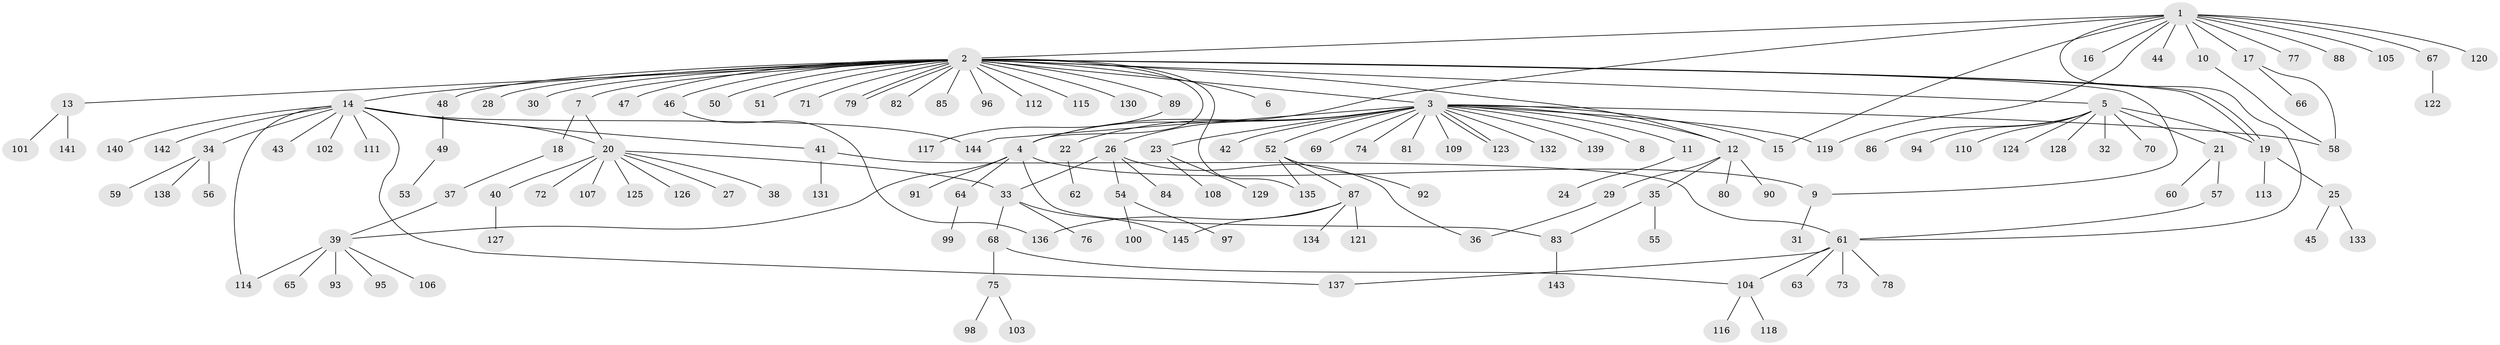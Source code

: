// coarse degree distribution, {14: 0.008620689655172414, 29: 0.008620689655172414, 21: 0.008620689655172414, 8: 0.008620689655172414, 9: 0.008620689655172414, 1: 0.6724137931034483, 11: 0.008620689655172414, 2: 0.13793103448275862, 7: 0.02586206896551724, 3: 0.04310344827586207, 12: 0.008620689655172414, 4: 0.04310344827586207, 5: 0.017241379310344827}
// Generated by graph-tools (version 1.1) at 2025/41/03/06/25 10:41:47]
// undirected, 145 vertices, 170 edges
graph export_dot {
graph [start="1"]
  node [color=gray90,style=filled];
  1;
  2;
  3;
  4;
  5;
  6;
  7;
  8;
  9;
  10;
  11;
  12;
  13;
  14;
  15;
  16;
  17;
  18;
  19;
  20;
  21;
  22;
  23;
  24;
  25;
  26;
  27;
  28;
  29;
  30;
  31;
  32;
  33;
  34;
  35;
  36;
  37;
  38;
  39;
  40;
  41;
  42;
  43;
  44;
  45;
  46;
  47;
  48;
  49;
  50;
  51;
  52;
  53;
  54;
  55;
  56;
  57;
  58;
  59;
  60;
  61;
  62;
  63;
  64;
  65;
  66;
  67;
  68;
  69;
  70;
  71;
  72;
  73;
  74;
  75;
  76;
  77;
  78;
  79;
  80;
  81;
  82;
  83;
  84;
  85;
  86;
  87;
  88;
  89;
  90;
  91;
  92;
  93;
  94;
  95;
  96;
  97;
  98;
  99;
  100;
  101;
  102;
  103;
  104;
  105;
  106;
  107;
  108;
  109;
  110;
  111;
  112;
  113;
  114;
  115;
  116;
  117;
  118;
  119;
  120;
  121;
  122;
  123;
  124;
  125;
  126;
  127;
  128;
  129;
  130;
  131;
  132;
  133;
  134;
  135;
  136;
  137;
  138;
  139;
  140;
  141;
  142;
  143;
  144;
  145;
  1 -- 2;
  1 -- 4;
  1 -- 10;
  1 -- 15;
  1 -- 16;
  1 -- 17;
  1 -- 44;
  1 -- 61;
  1 -- 67;
  1 -- 77;
  1 -- 88;
  1 -- 105;
  1 -- 119;
  1 -- 120;
  2 -- 3;
  2 -- 4;
  2 -- 5;
  2 -- 6;
  2 -- 7;
  2 -- 9;
  2 -- 12;
  2 -- 13;
  2 -- 14;
  2 -- 19;
  2 -- 19;
  2 -- 28;
  2 -- 30;
  2 -- 46;
  2 -- 47;
  2 -- 48;
  2 -- 50;
  2 -- 51;
  2 -- 71;
  2 -- 79;
  2 -- 79;
  2 -- 82;
  2 -- 85;
  2 -- 89;
  2 -- 96;
  2 -- 112;
  2 -- 115;
  2 -- 130;
  2 -- 135;
  3 -- 4;
  3 -- 8;
  3 -- 11;
  3 -- 12;
  3 -- 15;
  3 -- 22;
  3 -- 23;
  3 -- 26;
  3 -- 42;
  3 -- 52;
  3 -- 58;
  3 -- 69;
  3 -- 74;
  3 -- 81;
  3 -- 109;
  3 -- 119;
  3 -- 123;
  3 -- 123;
  3 -- 132;
  3 -- 139;
  3 -- 144;
  4 -- 9;
  4 -- 39;
  4 -- 64;
  4 -- 83;
  4 -- 91;
  5 -- 19;
  5 -- 21;
  5 -- 32;
  5 -- 70;
  5 -- 86;
  5 -- 94;
  5 -- 110;
  5 -- 124;
  5 -- 128;
  7 -- 18;
  7 -- 20;
  9 -- 31;
  10 -- 58;
  11 -- 24;
  12 -- 29;
  12 -- 35;
  12 -- 80;
  12 -- 90;
  13 -- 101;
  13 -- 141;
  14 -- 20;
  14 -- 34;
  14 -- 41;
  14 -- 43;
  14 -- 102;
  14 -- 111;
  14 -- 114;
  14 -- 137;
  14 -- 140;
  14 -- 142;
  14 -- 144;
  17 -- 58;
  17 -- 66;
  18 -- 37;
  19 -- 25;
  19 -- 113;
  20 -- 27;
  20 -- 33;
  20 -- 38;
  20 -- 40;
  20 -- 72;
  20 -- 107;
  20 -- 125;
  20 -- 126;
  21 -- 57;
  21 -- 60;
  22 -- 62;
  23 -- 108;
  23 -- 129;
  25 -- 45;
  25 -- 133;
  26 -- 33;
  26 -- 36;
  26 -- 54;
  26 -- 84;
  29 -- 36;
  33 -- 68;
  33 -- 76;
  33 -- 145;
  34 -- 56;
  34 -- 59;
  34 -- 138;
  35 -- 55;
  35 -- 83;
  37 -- 39;
  39 -- 65;
  39 -- 93;
  39 -- 95;
  39 -- 106;
  39 -- 114;
  40 -- 127;
  41 -- 61;
  41 -- 131;
  46 -- 136;
  48 -- 49;
  49 -- 53;
  52 -- 87;
  52 -- 92;
  52 -- 135;
  54 -- 97;
  54 -- 100;
  57 -- 61;
  61 -- 63;
  61 -- 73;
  61 -- 78;
  61 -- 104;
  61 -- 137;
  64 -- 99;
  67 -- 122;
  68 -- 75;
  68 -- 104;
  75 -- 98;
  75 -- 103;
  83 -- 143;
  87 -- 121;
  87 -- 134;
  87 -- 136;
  87 -- 145;
  89 -- 117;
  104 -- 116;
  104 -- 118;
}
